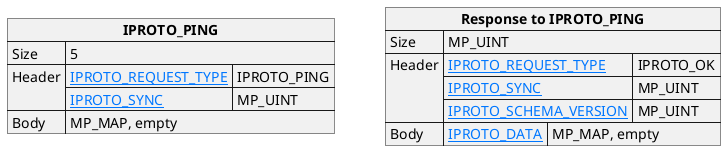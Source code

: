 @startuml

skinparam {
    HyperlinkColor #0077FF
    FontColor #313131
    BorderColor #313131
    BackgroundColor transparent
}

json "**IPROTO_PING**" as ping_request {
    "Size": "5",
    "Header": {
      "[[https://tarantool.io/en/doc/latest/reference/internals/iproto/keys IPROTO_REQUEST_TYPE]]": "IPROTO_PING",
      "[[https://tarantool.io/en/doc/latest/reference/internals/iproto/keys IPROTO_SYNC]]": "MP_UINT"
    },
    "Body": "MP_MAP, empty"
}

json "**Response to IPROTO_PING**" as insert_response {
    "Size": "MP_UINT",
    "Header": {
    "[[https://tarantool.io/en/doc/latest/reference/internals/iproto/keys IPROTO_REQUEST_TYPE]]": "IPROTO_OK",
    "[[https://tarantool.io/en/doc/latest/reference/internals/iproto/keys IPROTO_SYNC]]": "MP_UINT",
    "[[https://tarantool.io/en/doc/latest/reference/internals/iproto/keys IPROTO_SCHEMA_VERSION]]": "MP_UINT"
    },
    "Body": {
    "[[https://tarantool.io/en/doc/latest/reference/internals/iproto/keys IPROTO_DATA]]": "MP_MAP, empty"
    }
}

@enduml
